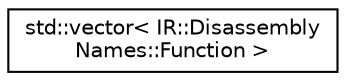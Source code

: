 digraph "Graphical Class Hierarchy"
{
  edge [fontname="Helvetica",fontsize="10",labelfontname="Helvetica",labelfontsize="10"];
  node [fontname="Helvetica",fontsize="10",shape=record];
  rankdir="LR";
  Node0 [label="std::vector\< IR::Disassembly\lNames::Function \>",height=0.2,width=0.4,color="black", fillcolor="white", style="filled",URL="$classstd_1_1vector.html"];
}

